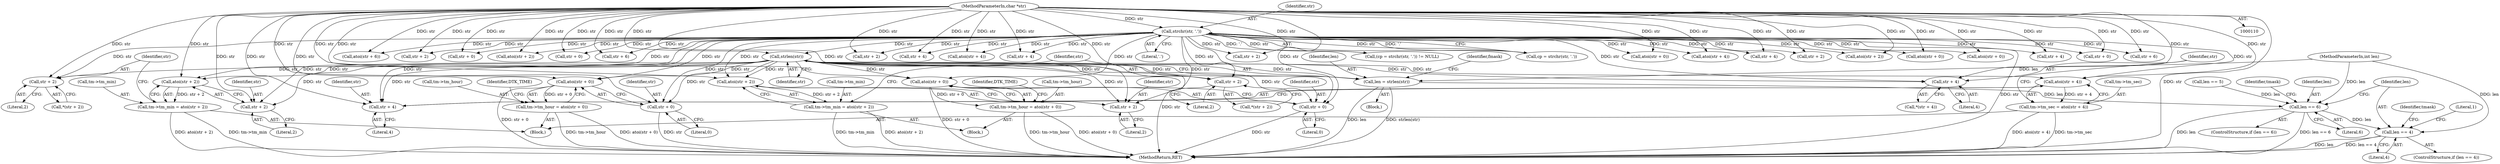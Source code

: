 digraph "0_postgres_4318daecc959886d001a6e79c6ea853e8b1dfb4b_0@API" {
"1000160" [label="(Call,strlen(str))"];
"1000124" [label="(Call,strchr(str, '.'))"];
"1000112" [label="(MethodParameterIn,char *str)"];
"1000158" [label="(Call,len = strlen(str))"];
"1000320" [label="(Call,len == 6)"];
"1000368" [label="(Call,len == 4)"];
"1000332" [label="(Call,atoi(str + 4))"];
"1000328" [label="(Call,tm->tm_sec = atoi(str + 4))"];
"1000333" [label="(Call,str + 4)"];
"1000338" [label="(Call,str + 4)"];
"1000346" [label="(Call,atoi(str + 2))"];
"1000342" [label="(Call,tm->tm_min = atoi(str + 2))"];
"1000347" [label="(Call,str + 2)"];
"1000352" [label="(Call,str + 2)"];
"1000360" [label="(Call,atoi(str + 0))"];
"1000356" [label="(Call,tm->tm_hour = atoi(str + 0))"];
"1000361" [label="(Call,str + 0)"];
"1000385" [label="(Call,atoi(str + 2))"];
"1000381" [label="(Call,tm->tm_min = atoi(str + 2))"];
"1000386" [label="(Call,str + 2)"];
"1000391" [label="(Call,str + 2)"];
"1000399" [label="(Call,atoi(str + 0))"];
"1000395" [label="(Call,tm->tm_hour = atoi(str + 0))"];
"1000400" [label="(Call,str + 0)"];
"1000360" [label="(Call,atoi(str + 0))"];
"1000339" [label="(Identifier,str)"];
"1000386" [label="(Call,str + 2)"];
"1000333" [label="(Call,str + 4)"];
"1000332" [label="(Call,atoi(str + 4))"];
"1000183" [label="(Call,atoi(str + 6))"];
"1000335" [label="(Literal,4)"];
"1000382" [label="(Call,tm->tm_min)"];
"1000271" [label="(Call,len == 5)"];
"1000346" [label="(Call,atoi(str + 2))"];
"1000374" [label="(Identifier,tmask)"];
"1000159" [label="(Identifier,len)"];
"1000343" [label="(Call,tm->tm_min)"];
"1000362" [label="(Identifier,str)"];
"1000158" [label="(Call,len = strlen(str))"];
"1000112" [label="(MethodParameterIn,char *str)"];
"1000351" [label="(Call,*(str + 2))"];
"1000251" [label="(Call,str + 2)"];
"1000260" [label="(Call,str + 0)"];
"1000407" [label="(Literal,1)"];
"1000121" [label="(Call,(cp = strchr(str, '.')) != NULL)"];
"1000404" [label="(Identifier,DTK_TIME)"];
"1000347" [label="(Call,str + 2)"];
"1000283" [label="(Call,atoi(str + 2))"];
"1000326" [label="(Identifier,tmask)"];
"1000322" [label="(Literal,6)"];
"1000212" [label="(Call,str + 0)"];
"1000189" [label="(Call,str + 6)"];
"1000393" [label="(Literal,2)"];
"1000237" [label="(Call,str + 4)"];
"1000352" [label="(Call,str + 2)"];
"1000315" [label="(Identifier,fmask)"];
"1000284" [label="(Call,str + 2)"];
"1000338" [label="(Call,str + 4)"];
"1000245" [label="(Call,atoi(str + 2))"];
"1000388" [label="(Literal,2)"];
"1000387" [label="(Identifier,str)"];
"1000402" [label="(Literal,0)"];
"1000363" [label="(Literal,0)"];
"1000211" [label="(Call,atoi(str + 0))"];
"1000349" [label="(Literal,2)"];
"1000371" [label="(Block,)"];
"1000368" [label="(Call,len == 4)"];
"1000302" [label="(Call,atoi(str + 0))"];
"1000232" [label="(Call,str + 4)"];
"1000161" [label="(Identifier,str)"];
"1000340" [label="(Literal,4)"];
"1000354" [label="(Literal,2)"];
"1000400" [label="(Call,str + 0)"];
"1000303" [label="(Call,str + 0)"];
"1000356" [label="(Call,tm->tm_hour = atoi(str + 0))"];
"1000342" [label="(Call,tm->tm_min = atoi(str + 2))"];
"1000319" [label="(ControlStructure,if (len == 6))"];
"1000122" [label="(Call,cp = strchr(str, '.'))"];
"1000408" [label="(MethodReturn,RET)"];
"1000124" [label="(Call,strchr(str, '.'))"];
"1000381" [label="(Call,tm->tm_min = atoi(str + 2))"];
"1000399" [label="(Call,atoi(str + 0))"];
"1000357" [label="(Call,tm->tm_hour)"];
"1000184" [label="(Call,str + 6)"];
"1000111" [label="(MethodParameterIn,int len)"];
"1000395" [label="(Call,tm->tm_hour = atoi(str + 0))"];
"1000128" [label="(Block,)"];
"1000323" [label="(Block,)"];
"1000365" [label="(Identifier,DTK_TIME)"];
"1000246" [label="(Call,str + 2)"];
"1000361" [label="(Call,str + 0)"];
"1000160" [label="(Call,strlen(str))"];
"1000369" [label="(Identifier,len)"];
"1000203" [label="(Call,str + 4)"];
"1000348" [label="(Identifier,str)"];
"1000334" [label="(Identifier,str)"];
"1000329" [label="(Call,tm->tm_sec)"];
"1000353" [label="(Identifier,str)"];
"1000320" [label="(Call,len == 6)"];
"1000197" [label="(Call,atoi(str + 4))"];
"1000385" [label="(Call,atoi(str + 2))"];
"1000126" [label="(Literal,'.')"];
"1000391" [label="(Call,str + 2)"];
"1000321" [label="(Identifier,len)"];
"1000125" [label="(Identifier,str)"];
"1000198" [label="(Call,str + 4)"];
"1000401" [label="(Identifier,str)"];
"1000289" [label="(Call,str + 2)"];
"1000396" [label="(Call,tm->tm_hour)"];
"1000259" [label="(Call,atoi(str + 0))"];
"1000390" [label="(Call,*(str + 2))"];
"1000328" [label="(Call,tm->tm_sec = atoi(str + 4))"];
"1000367" [label="(ControlStructure,if (len == 4))"];
"1000231" [label="(Call,atoi(str + 4))"];
"1000337" [label="(Call,*(str + 4))"];
"1000392" [label="(Identifier,str)"];
"1000370" [label="(Literal,4)"];
"1000160" -> "1000158"  [label="AST: "];
"1000160" -> "1000161"  [label="CFG: "];
"1000161" -> "1000160"  [label="AST: "];
"1000158" -> "1000160"  [label="CFG: "];
"1000160" -> "1000408"  [label="DDG: str"];
"1000160" -> "1000158"  [label="DDG: str"];
"1000124" -> "1000160"  [label="DDG: str"];
"1000112" -> "1000160"  [label="DDG: str"];
"1000160" -> "1000332"  [label="DDG: str"];
"1000160" -> "1000333"  [label="DDG: str"];
"1000160" -> "1000338"  [label="DDG: str"];
"1000160" -> "1000346"  [label="DDG: str"];
"1000160" -> "1000347"  [label="DDG: str"];
"1000160" -> "1000352"  [label="DDG: str"];
"1000160" -> "1000360"  [label="DDG: str"];
"1000160" -> "1000361"  [label="DDG: str"];
"1000160" -> "1000385"  [label="DDG: str"];
"1000160" -> "1000386"  [label="DDG: str"];
"1000160" -> "1000391"  [label="DDG: str"];
"1000160" -> "1000399"  [label="DDG: str"];
"1000160" -> "1000400"  [label="DDG: str"];
"1000124" -> "1000122"  [label="AST: "];
"1000124" -> "1000126"  [label="CFG: "];
"1000125" -> "1000124"  [label="AST: "];
"1000126" -> "1000124"  [label="AST: "];
"1000122" -> "1000124"  [label="CFG: "];
"1000124" -> "1000408"  [label="DDG: str"];
"1000124" -> "1000121"  [label="DDG: str"];
"1000124" -> "1000121"  [label="DDG: '.'"];
"1000124" -> "1000122"  [label="DDG: str"];
"1000124" -> "1000122"  [label="DDG: '.'"];
"1000112" -> "1000124"  [label="DDG: str"];
"1000124" -> "1000183"  [label="DDG: str"];
"1000124" -> "1000184"  [label="DDG: str"];
"1000124" -> "1000189"  [label="DDG: str"];
"1000124" -> "1000197"  [label="DDG: str"];
"1000124" -> "1000198"  [label="DDG: str"];
"1000124" -> "1000203"  [label="DDG: str"];
"1000124" -> "1000211"  [label="DDG: str"];
"1000124" -> "1000212"  [label="DDG: str"];
"1000124" -> "1000231"  [label="DDG: str"];
"1000124" -> "1000232"  [label="DDG: str"];
"1000124" -> "1000237"  [label="DDG: str"];
"1000124" -> "1000245"  [label="DDG: str"];
"1000124" -> "1000246"  [label="DDG: str"];
"1000124" -> "1000251"  [label="DDG: str"];
"1000124" -> "1000259"  [label="DDG: str"];
"1000124" -> "1000260"  [label="DDG: str"];
"1000124" -> "1000283"  [label="DDG: str"];
"1000124" -> "1000284"  [label="DDG: str"];
"1000124" -> "1000289"  [label="DDG: str"];
"1000124" -> "1000302"  [label="DDG: str"];
"1000124" -> "1000303"  [label="DDG: str"];
"1000124" -> "1000332"  [label="DDG: str"];
"1000124" -> "1000333"  [label="DDG: str"];
"1000124" -> "1000338"  [label="DDG: str"];
"1000124" -> "1000346"  [label="DDG: str"];
"1000124" -> "1000347"  [label="DDG: str"];
"1000124" -> "1000352"  [label="DDG: str"];
"1000124" -> "1000360"  [label="DDG: str"];
"1000124" -> "1000361"  [label="DDG: str"];
"1000124" -> "1000385"  [label="DDG: str"];
"1000124" -> "1000386"  [label="DDG: str"];
"1000124" -> "1000391"  [label="DDG: str"];
"1000124" -> "1000399"  [label="DDG: str"];
"1000124" -> "1000400"  [label="DDG: str"];
"1000112" -> "1000110"  [label="AST: "];
"1000112" -> "1000408"  [label="DDG: str"];
"1000112" -> "1000183"  [label="DDG: str"];
"1000112" -> "1000184"  [label="DDG: str"];
"1000112" -> "1000189"  [label="DDG: str"];
"1000112" -> "1000197"  [label="DDG: str"];
"1000112" -> "1000198"  [label="DDG: str"];
"1000112" -> "1000203"  [label="DDG: str"];
"1000112" -> "1000211"  [label="DDG: str"];
"1000112" -> "1000212"  [label="DDG: str"];
"1000112" -> "1000231"  [label="DDG: str"];
"1000112" -> "1000232"  [label="DDG: str"];
"1000112" -> "1000237"  [label="DDG: str"];
"1000112" -> "1000245"  [label="DDG: str"];
"1000112" -> "1000246"  [label="DDG: str"];
"1000112" -> "1000251"  [label="DDG: str"];
"1000112" -> "1000259"  [label="DDG: str"];
"1000112" -> "1000260"  [label="DDG: str"];
"1000112" -> "1000283"  [label="DDG: str"];
"1000112" -> "1000284"  [label="DDG: str"];
"1000112" -> "1000289"  [label="DDG: str"];
"1000112" -> "1000302"  [label="DDG: str"];
"1000112" -> "1000303"  [label="DDG: str"];
"1000112" -> "1000332"  [label="DDG: str"];
"1000112" -> "1000333"  [label="DDG: str"];
"1000112" -> "1000338"  [label="DDG: str"];
"1000112" -> "1000346"  [label="DDG: str"];
"1000112" -> "1000347"  [label="DDG: str"];
"1000112" -> "1000352"  [label="DDG: str"];
"1000112" -> "1000360"  [label="DDG: str"];
"1000112" -> "1000361"  [label="DDG: str"];
"1000112" -> "1000385"  [label="DDG: str"];
"1000112" -> "1000386"  [label="DDG: str"];
"1000112" -> "1000391"  [label="DDG: str"];
"1000112" -> "1000399"  [label="DDG: str"];
"1000112" -> "1000400"  [label="DDG: str"];
"1000158" -> "1000128"  [label="AST: "];
"1000159" -> "1000158"  [label="AST: "];
"1000315" -> "1000158"  [label="CFG: "];
"1000158" -> "1000408"  [label="DDG: len"];
"1000158" -> "1000408"  [label="DDG: strlen(str)"];
"1000111" -> "1000158"  [label="DDG: len"];
"1000158" -> "1000320"  [label="DDG: len"];
"1000320" -> "1000319"  [label="AST: "];
"1000320" -> "1000322"  [label="CFG: "];
"1000321" -> "1000320"  [label="AST: "];
"1000322" -> "1000320"  [label="AST: "];
"1000326" -> "1000320"  [label="CFG: "];
"1000369" -> "1000320"  [label="CFG: "];
"1000320" -> "1000408"  [label="DDG: len"];
"1000320" -> "1000408"  [label="DDG: len == 6"];
"1000271" -> "1000320"  [label="DDG: len"];
"1000111" -> "1000320"  [label="DDG: len"];
"1000320" -> "1000368"  [label="DDG: len"];
"1000368" -> "1000367"  [label="AST: "];
"1000368" -> "1000370"  [label="CFG: "];
"1000369" -> "1000368"  [label="AST: "];
"1000370" -> "1000368"  [label="AST: "];
"1000374" -> "1000368"  [label="CFG: "];
"1000407" -> "1000368"  [label="CFG: "];
"1000368" -> "1000408"  [label="DDG: len"];
"1000368" -> "1000408"  [label="DDG: len == 4"];
"1000111" -> "1000368"  [label="DDG: len"];
"1000332" -> "1000328"  [label="AST: "];
"1000332" -> "1000333"  [label="CFG: "];
"1000333" -> "1000332"  [label="AST: "];
"1000328" -> "1000332"  [label="CFG: "];
"1000332" -> "1000328"  [label="DDG: str + 4"];
"1000328" -> "1000323"  [label="AST: "];
"1000329" -> "1000328"  [label="AST: "];
"1000339" -> "1000328"  [label="CFG: "];
"1000328" -> "1000408"  [label="DDG: atoi(str + 4)"];
"1000328" -> "1000408"  [label="DDG: tm->tm_sec"];
"1000333" -> "1000335"  [label="CFG: "];
"1000334" -> "1000333"  [label="AST: "];
"1000335" -> "1000333"  [label="AST: "];
"1000338" -> "1000337"  [label="AST: "];
"1000338" -> "1000340"  [label="CFG: "];
"1000339" -> "1000338"  [label="AST: "];
"1000340" -> "1000338"  [label="AST: "];
"1000337" -> "1000338"  [label="CFG: "];
"1000346" -> "1000342"  [label="AST: "];
"1000346" -> "1000347"  [label="CFG: "];
"1000347" -> "1000346"  [label="AST: "];
"1000342" -> "1000346"  [label="CFG: "];
"1000346" -> "1000342"  [label="DDG: str + 2"];
"1000342" -> "1000323"  [label="AST: "];
"1000343" -> "1000342"  [label="AST: "];
"1000353" -> "1000342"  [label="CFG: "];
"1000342" -> "1000408"  [label="DDG: tm->tm_min"];
"1000342" -> "1000408"  [label="DDG: atoi(str + 2)"];
"1000347" -> "1000349"  [label="CFG: "];
"1000348" -> "1000347"  [label="AST: "];
"1000349" -> "1000347"  [label="AST: "];
"1000352" -> "1000351"  [label="AST: "];
"1000352" -> "1000354"  [label="CFG: "];
"1000353" -> "1000352"  [label="AST: "];
"1000354" -> "1000352"  [label="AST: "];
"1000351" -> "1000352"  [label="CFG: "];
"1000360" -> "1000356"  [label="AST: "];
"1000360" -> "1000361"  [label="CFG: "];
"1000361" -> "1000360"  [label="AST: "];
"1000356" -> "1000360"  [label="CFG: "];
"1000360" -> "1000408"  [label="DDG: str + 0"];
"1000360" -> "1000356"  [label="DDG: str + 0"];
"1000356" -> "1000323"  [label="AST: "];
"1000357" -> "1000356"  [label="AST: "];
"1000365" -> "1000356"  [label="CFG: "];
"1000356" -> "1000408"  [label="DDG: tm->tm_hour"];
"1000356" -> "1000408"  [label="DDG: atoi(str + 0)"];
"1000361" -> "1000363"  [label="CFG: "];
"1000362" -> "1000361"  [label="AST: "];
"1000363" -> "1000361"  [label="AST: "];
"1000361" -> "1000408"  [label="DDG: str"];
"1000385" -> "1000381"  [label="AST: "];
"1000385" -> "1000386"  [label="CFG: "];
"1000386" -> "1000385"  [label="AST: "];
"1000381" -> "1000385"  [label="CFG: "];
"1000385" -> "1000381"  [label="DDG: str + 2"];
"1000381" -> "1000371"  [label="AST: "];
"1000382" -> "1000381"  [label="AST: "];
"1000392" -> "1000381"  [label="CFG: "];
"1000381" -> "1000408"  [label="DDG: tm->tm_min"];
"1000381" -> "1000408"  [label="DDG: atoi(str + 2)"];
"1000386" -> "1000388"  [label="CFG: "];
"1000387" -> "1000386"  [label="AST: "];
"1000388" -> "1000386"  [label="AST: "];
"1000391" -> "1000390"  [label="AST: "];
"1000391" -> "1000393"  [label="CFG: "];
"1000392" -> "1000391"  [label="AST: "];
"1000393" -> "1000391"  [label="AST: "];
"1000390" -> "1000391"  [label="CFG: "];
"1000399" -> "1000395"  [label="AST: "];
"1000399" -> "1000400"  [label="CFG: "];
"1000400" -> "1000399"  [label="AST: "];
"1000395" -> "1000399"  [label="CFG: "];
"1000399" -> "1000408"  [label="DDG: str + 0"];
"1000399" -> "1000395"  [label="DDG: str + 0"];
"1000395" -> "1000371"  [label="AST: "];
"1000396" -> "1000395"  [label="AST: "];
"1000404" -> "1000395"  [label="CFG: "];
"1000395" -> "1000408"  [label="DDG: tm->tm_hour"];
"1000395" -> "1000408"  [label="DDG: atoi(str + 0)"];
"1000400" -> "1000402"  [label="CFG: "];
"1000401" -> "1000400"  [label="AST: "];
"1000402" -> "1000400"  [label="AST: "];
"1000400" -> "1000408"  [label="DDG: str"];
}
